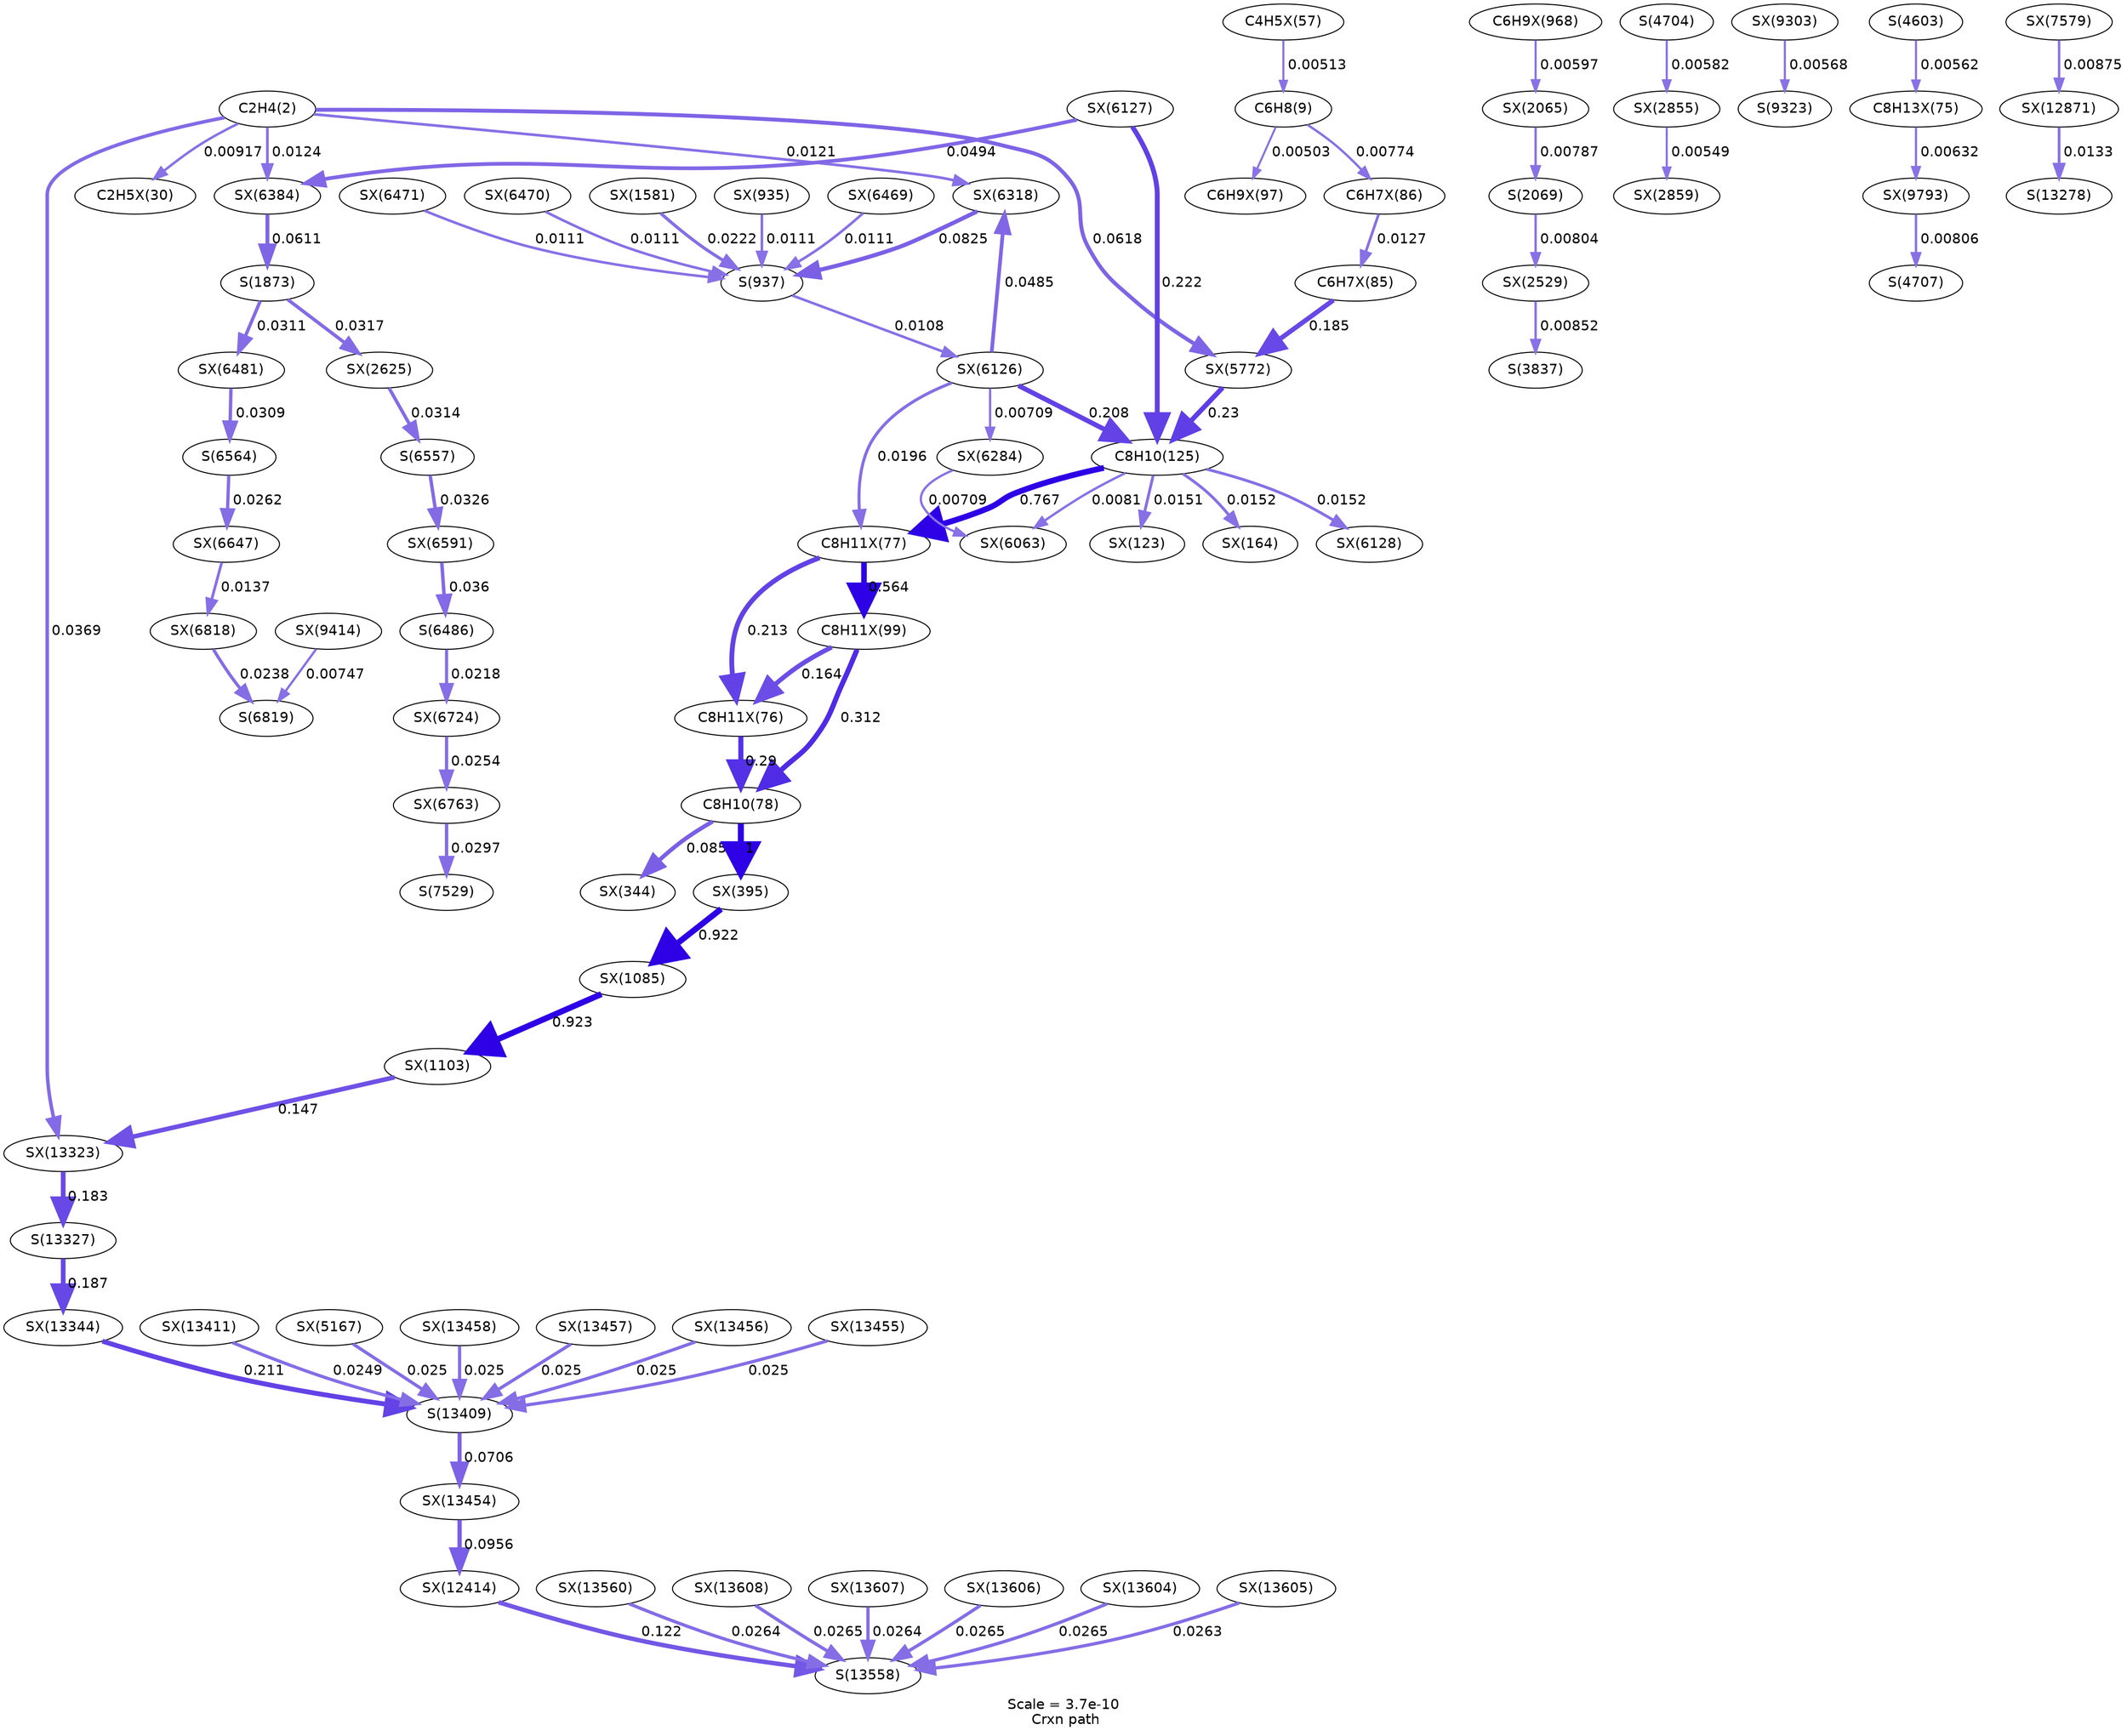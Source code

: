 digraph reaction_paths {
center=1;
s5 -> s67[fontname="Helvetica", style="setlinewidth(2.46)", arrowsize=1.23, color="0.7, 0.509, 0.9"
, label=" 0.00917"];
s5 -> s199[fontname="Helvetica", style="setlinewidth(3.9)", arrowsize=1.95, color="0.7, 0.562, 0.9"
, label=" 0.0618"];
s5 -> s206[fontname="Helvetica", style="setlinewidth(2.67)", arrowsize=1.33, color="0.7, 0.512, 0.9"
, label=" 0.0121"];
s5 -> s208[fontname="Helvetica", style="setlinewidth(2.68)", arrowsize=1.34, color="0.7, 0.512, 0.9"
, label=" 0.0124"];
s5 -> s273[fontname="Helvetica", style="setlinewidth(3.51)", arrowsize=1.75, color="0.7, 0.537, 0.9"
, label=" 0.0369"];
s80 -> s9[fontname="Helvetica", style="setlinewidth(2.02)", arrowsize=1.01, color="0.7, 0.505, 0.9"
, label=" 0.00513"];
s9 -> s90[fontname="Helvetica", style="setlinewidth(2.33)", arrowsize=1.16, color="0.7, 0.508, 0.9"
, label=" 0.00774"];
s9 -> s91[fontname="Helvetica", style="setlinewidth(2)", arrowsize=1, color="0.7, 0.505, 0.9"
, label=" 0.00503"];
s90 -> s89[fontname="Helvetica", style="setlinewidth(2.7)", arrowsize=1.35, color="0.7, 0.513, 0.9"
, label=" 0.0127"];
s92 -> s11[fontname="Helvetica", style="setlinewidth(5.12)", arrowsize=2.56, color="0.7, 0.812, 0.9"
, label=" 0.312"];
s86 -> s11[fontname="Helvetica", style="setlinewidth(5.07)", arrowsize=2.53, color="0.7, 0.79, 0.9"
, label=" 0.29"];
s11 -> s109[fontname="Helvetica", style="setlinewidth(4.14)", arrowsize=2.07, color="0.7, 0.586, 0.9"
, label=" 0.0856"];
s11 -> s110[fontname="Helvetica", style="setlinewidth(6)", arrowsize=3, color="0.7, 1.5, 0.9"
, label=" 1"];
s92 -> s86[fontname="Helvetica", style="setlinewidth(4.64)", arrowsize=2.32, color="0.7, 0.664, 0.9"
, label=" 0.164"];
s87 -> s92[fontname="Helvetica", style="setlinewidth(5.57)", arrowsize=2.78, color="0.7, 1.06, 0.9"
, label=" 0.564"];
s87 -> s86[fontname="Helvetica", style="setlinewidth(4.83)", arrowsize=2.42, color="0.7, 0.713, 0.9"
, label=" 0.213"];
s110 -> s133[fontname="Helvetica", style="setlinewidth(5.94)", arrowsize=2.97, color="0.7, 1.42, 0.9"
, label=" 0.922"];
s133 -> s134[fontname="Helvetica", style="setlinewidth(5.94)", arrowsize=2.97, color="0.7, 1.42, 0.9"
, label=" 0.923"];
s130 -> s156[fontname="Helvetica", style="setlinewidth(2.13)", arrowsize=1.07, color="0.7, 0.506, 0.9"
, label=" 0.00597"];
s156 -> s29[fontname="Helvetica", style="setlinewidth(2.34)", arrowsize=1.17, color="0.7, 0.508, 0.9"
, label=" 0.00787"];
s29 -> s161[fontname="Helvetica", style="setlinewidth(2.36)", arrowsize=1.18, color="0.7, 0.508, 0.9"
, label=" 0.00804"];
s161 -> s37[fontname="Helvetica", style="setlinewidth(2.4)", arrowsize=1.2, color="0.7, 0.509, 0.9"
, label=" 0.00852"];
s89 -> s199[fontname="Helvetica", style="setlinewidth(4.73)", arrowsize=2.36, color="0.7, 0.685, 0.9"
, label=" 0.185"];
s199 -> s14[fontname="Helvetica", style="setlinewidth(4.89)", arrowsize=2.45, color="0.7, 0.73, 0.9"
, label=" 0.23"];
s14 -> s94[fontname="Helvetica", style="setlinewidth(2.84)", arrowsize=1.42, color="0.7, 0.515, 0.9"
, label=" 0.0151"];
s14 -> s103[fontname="Helvetica", style="setlinewidth(2.84)", arrowsize=1.42, color="0.7, 0.515, 0.9"
, label=" 0.0152"];
s14 -> s200[fontname="Helvetica", style="setlinewidth(2.36)", arrowsize=1.18, color="0.7, 0.508, 0.9"
, label=" 0.0081"];
s201 -> s14[fontname="Helvetica", style="setlinewidth(4.81)", arrowsize=2.41, color="0.7, 0.708, 0.9"
, label=" 0.208"];
s14 -> s203[fontname="Helvetica", style="setlinewidth(2.84)", arrowsize=1.42, color="0.7, 0.515, 0.9"
, label=" 0.0152"];
s202 -> s14[fontname="Helvetica", style="setlinewidth(4.86)", arrowsize=2.43, color="0.7, 0.722, 0.9"
, label=" 0.222"];
s14 -> s87[fontname="Helvetica", style="setlinewidth(5.8)", arrowsize=2.9, color="0.7, 1.27, 0.9"
, label=" 0.767"];
s204 -> s200[fontname="Helvetica", style="setlinewidth(2.26)", arrowsize=1.13, color="0.7, 0.507, 0.9"
, label=" 0.00709"];
s201 -> s204[fontname="Helvetica", style="setlinewidth(2.26)", arrowsize=1.13, color="0.7, 0.507, 0.9"
, label=" 0.00709"];
s201 -> s87[fontname="Helvetica", style="setlinewidth(3.03)", arrowsize=1.52, color="0.7, 0.52, 0.9"
, label=" 0.0196"];
s201 -> s206[fontname="Helvetica", style="setlinewidth(3.72)", arrowsize=1.86, color="0.7, 0.549, 0.9"
, label=" 0.0485"];
s26 -> s201[fontname="Helvetica", style="setlinewidth(2.58)", arrowsize=1.29, color="0.7, 0.511, 0.9"
, label=" 0.0108"];
s202 -> s208[fontname="Helvetica", style="setlinewidth(3.73)", arrowsize=1.86, color="0.7, 0.549, 0.9"
, label=" 0.0494"];
s206 -> s26[fontname="Helvetica", style="setlinewidth(4.12)", arrowsize=2.06, color="0.7, 0.582, 0.9"
, label=" 0.0825"];
s148 -> s26[fontname="Helvetica", style="setlinewidth(3.13)", arrowsize=1.56, color="0.7, 0.522, 0.9"
, label=" 0.0222"];
s129 -> s26[fontname="Helvetica", style="setlinewidth(2.6)", arrowsize=1.3, color="0.7, 0.511, 0.9"
, label=" 0.0111"];
s209 -> s26[fontname="Helvetica", style="setlinewidth(2.6)", arrowsize=1.3, color="0.7, 0.511, 0.9"
, label=" 0.0111"];
s211 -> s26[fontname="Helvetica", style="setlinewidth(2.6)", arrowsize=1.3, color="0.7, 0.511, 0.9"
, label=" 0.0111"];
s210 -> s26[fontname="Helvetica", style="setlinewidth(2.6)", arrowsize=1.3, color="0.7, 0.511, 0.9"
, label=" 0.0111"];
s208 -> s28[fontname="Helvetica", style="setlinewidth(3.89)", arrowsize=1.95, color="0.7, 0.561, 0.9"
, label=" 0.0611"];
s28 -> s163[fontname="Helvetica", style="setlinewidth(3.39)", arrowsize=1.7, color="0.7, 0.532, 0.9"
, label=" 0.0317"];
s28 -> s212[fontname="Helvetica", style="setlinewidth(3.38)", arrowsize=1.69, color="0.7, 0.531, 0.9"
, label=" 0.0311"];
s163 -> s47[fontname="Helvetica", style="setlinewidth(3.39)", arrowsize=1.69, color="0.7, 0.531, 0.9"
, label=" 0.0314"];
s47 -> s214[fontname="Helvetica", style="setlinewidth(3.42)", arrowsize=1.71, color="0.7, 0.533, 0.9"
, label=" 0.0326"];
s212 -> s48[fontname="Helvetica", style="setlinewidth(3.38)", arrowsize=1.69, color="0.7, 0.531, 0.9"
, label=" 0.0309"];
s48 -> s220[fontname="Helvetica", style="setlinewidth(3.25)", arrowsize=1.63, color="0.7, 0.526, 0.9"
, label=" 0.0262"];
s214 -> s45[fontname="Helvetica", style="setlinewidth(3.49)", arrowsize=1.75, color="0.7, 0.536, 0.9"
, label=" 0.036"];
s45 -> s225[fontname="Helvetica", style="setlinewidth(3.11)", arrowsize=1.56, color="0.7, 0.522, 0.9"
, label=" 0.0218"];
s225 -> s228[fontname="Helvetica", style="setlinewidth(3.23)", arrowsize=1.61, color="0.7, 0.525, 0.9"
, label=" 0.0254"];
s220 -> s234[fontname="Helvetica", style="setlinewidth(2.76)", arrowsize=1.38, color="0.7, 0.514, 0.9"
, label=" 0.0137"];
s40 -> s166[fontname="Helvetica", style="setlinewidth(2.11)", arrowsize=1.06, color="0.7, 0.506, 0.9"
, label=" 0.00582"];
s228 -> s51[fontname="Helvetica", style="setlinewidth(3.35)", arrowsize=1.67, color="0.7, 0.53, 0.9"
, label=" 0.0297"];
s166 -> s169[fontname="Helvetica", style="setlinewidth(2.07)", arrowsize=1.04, color="0.7, 0.505, 0.9"
, label=" 0.00549"];
s245 -> s55[fontname="Helvetica", style="setlinewidth(2.1)", arrowsize=1.05, color="0.7, 0.506, 0.9"
, label=" 0.00568"];
s234 -> s50[fontname="Helvetica", style="setlinewidth(3.18)", arrowsize=1.59, color="0.7, 0.524, 0.9"
, label=" 0.0238"];
s250 -> s50[fontname="Helvetica", style="setlinewidth(2.3)", arrowsize=1.15, color="0.7, 0.507, 0.9"
, label=" 0.00747"];
s257 -> s41[fontname="Helvetica", style="setlinewidth(2.36)", arrowsize=1.18, color="0.7, 0.508, 0.9"
, label=" 0.00806"];
s85 -> s257[fontname="Helvetica", style="setlinewidth(2.18)", arrowsize=1.09, color="0.7, 0.506, 0.9"
, label=" 0.00632"];
s238 -> s267[fontname="Helvetica", style="setlinewidth(2.42)", arrowsize=1.21, color="0.7, 0.509, 0.9"
, label=" 0.00875"];
s267 -> s59[fontname="Helvetica", style="setlinewidth(2.74)", arrowsize=1.37, color="0.7, 0.513, 0.9"
, label=" 0.0133"];
s134 -> s273[fontname="Helvetica", style="setlinewidth(4.55)", arrowsize=2.28, color="0.7, 0.647, 0.9"
, label=" 0.147"];
s273 -> s60[fontname="Helvetica", style="setlinewidth(4.72)", arrowsize=2.36, color="0.7, 0.683, 0.9"
, label=" 0.183"];
s60 -> s274[fontname="Helvetica", style="setlinewidth(4.73)", arrowsize=2.37, color="0.7, 0.687, 0.9"
, label=" 0.187"];
s274 -> s61[fontname="Helvetica", style="setlinewidth(4.83)", arrowsize=2.41, color="0.7, 0.711, 0.9"
, label=" 0.211"];
s275 -> s61[fontname="Helvetica", style="setlinewidth(3.21)", arrowsize=1.61, color="0.7, 0.525, 0.9"
, label=" 0.0249"];
s198 -> s61[fontname="Helvetica", style="setlinewidth(3.22)", arrowsize=1.61, color="0.7, 0.525, 0.9"
, label=" 0.025"];
s61 -> s276[fontname="Helvetica", style="setlinewidth(4)", arrowsize=2, color="0.7, 0.571, 0.9"
, label=" 0.0706"];
s280 -> s61[fontname="Helvetica", style="setlinewidth(3.22)", arrowsize=1.61, color="0.7, 0.525, 0.9"
, label=" 0.025"];
s279 -> s61[fontname="Helvetica", style="setlinewidth(3.21)", arrowsize=1.61, color="0.7, 0.525, 0.9"
, label=" 0.025"];
s278 -> s61[fontname="Helvetica", style="setlinewidth(3.22)", arrowsize=1.61, color="0.7, 0.525, 0.9"
, label=" 0.025"];
s277 -> s61[fontname="Helvetica", style="setlinewidth(3.22)", arrowsize=1.61, color="0.7, 0.525, 0.9"
, label=" 0.025"];
s276 -> s264[fontname="Helvetica", style="setlinewidth(4.23)", arrowsize=2.11, color="0.7, 0.596, 0.9"
, label=" 0.0956"];
s264 -> s62[fontname="Helvetica", style="setlinewidth(4.41)", arrowsize=2.21, color="0.7, 0.622, 0.9"
, label=" 0.122"];
s284 -> s62[fontname="Helvetica", style="setlinewidth(3.26)", arrowsize=1.63, color="0.7, 0.526, 0.9"
, label=" 0.0264"];
s289 -> s62[fontname="Helvetica", style="setlinewidth(3.26)", arrowsize=1.63, color="0.7, 0.526, 0.9"
, label=" 0.0265"];
s288 -> s62[fontname="Helvetica", style="setlinewidth(3.26)", arrowsize=1.63, color="0.7, 0.526, 0.9"
, label=" 0.0264"];
s287 -> s62[fontname="Helvetica", style="setlinewidth(3.26)", arrowsize=1.63, color="0.7, 0.526, 0.9"
, label=" 0.0265"];
s285 -> s62[fontname="Helvetica", style="setlinewidth(3.26)", arrowsize=1.63, color="0.7, 0.526, 0.9"
, label=" 0.0265"];
s286 -> s62[fontname="Helvetica", style="setlinewidth(3.25)", arrowsize=1.63, color="0.7, 0.526, 0.9"
, label=" 0.0263"];
s39 -> s85[fontname="Helvetica", style="setlinewidth(2.09)", arrowsize=1.04, color="0.7, 0.506, 0.9"
, label=" 0.00562"];
s5 [ fontname="Helvetica", label="C2H4(2)"];
s9 [ fontname="Helvetica", label="C6H8(9)"];
s11 [ fontname="Helvetica", label="C8H10(78)"];
s14 [ fontname="Helvetica", label="C8H10(125)"];
s26 [ fontname="Helvetica", label="S(937)"];
s28 [ fontname="Helvetica", label="S(1873)"];
s29 [ fontname="Helvetica", label="S(2069)"];
s37 [ fontname="Helvetica", label="S(3837)"];
s39 [ fontname="Helvetica", label="S(4603)"];
s40 [ fontname="Helvetica", label="S(4704)"];
s41 [ fontname="Helvetica", label="S(4707)"];
s45 [ fontname="Helvetica", label="S(6486)"];
s47 [ fontname="Helvetica", label="S(6557)"];
s48 [ fontname="Helvetica", label="S(6564)"];
s50 [ fontname="Helvetica", label="S(6819)"];
s51 [ fontname="Helvetica", label="S(7529)"];
s55 [ fontname="Helvetica", label="S(9323)"];
s59 [ fontname="Helvetica", label="S(13278)"];
s60 [ fontname="Helvetica", label="S(13327)"];
s61 [ fontname="Helvetica", label="S(13409)"];
s62 [ fontname="Helvetica", label="S(13558)"];
s67 [ fontname="Helvetica", label="C2H5X(30)"];
s80 [ fontname="Helvetica", label="C4H5X(57)"];
s85 [ fontname="Helvetica", label="C8H13X(75)"];
s86 [ fontname="Helvetica", label="C8H11X(76)"];
s87 [ fontname="Helvetica", label="C8H11X(77)"];
s89 [ fontname="Helvetica", label="C6H7X(85)"];
s90 [ fontname="Helvetica", label="C6H7X(86)"];
s91 [ fontname="Helvetica", label="C6H9X(97)"];
s92 [ fontname="Helvetica", label="C8H11X(99)"];
s94 [ fontname="Helvetica", label="SX(123)"];
s103 [ fontname="Helvetica", label="SX(164)"];
s109 [ fontname="Helvetica", label="SX(344)"];
s110 [ fontname="Helvetica", label="SX(395)"];
s129 [ fontname="Helvetica", label="SX(935)"];
s130 [ fontname="Helvetica", label="C6H9X(968)"];
s133 [ fontname="Helvetica", label="SX(1085)"];
s134 [ fontname="Helvetica", label="SX(1103)"];
s148 [ fontname="Helvetica", label="SX(1581)"];
s156 [ fontname="Helvetica", label="SX(2065)"];
s161 [ fontname="Helvetica", label="SX(2529)"];
s163 [ fontname="Helvetica", label="SX(2625)"];
s166 [ fontname="Helvetica", label="SX(2855)"];
s169 [ fontname="Helvetica", label="SX(2859)"];
s198 [ fontname="Helvetica", label="SX(5167)"];
s199 [ fontname="Helvetica", label="SX(5772)"];
s200 [ fontname="Helvetica", label="SX(6063)"];
s201 [ fontname="Helvetica", label="SX(6126)"];
s202 [ fontname="Helvetica", label="SX(6127)"];
s203 [ fontname="Helvetica", label="SX(6128)"];
s204 [ fontname="Helvetica", label="SX(6284)"];
s206 [ fontname="Helvetica", label="SX(6318)"];
s208 [ fontname="Helvetica", label="SX(6384)"];
s209 [ fontname="Helvetica", label="SX(6469)"];
s210 [ fontname="Helvetica", label="SX(6470)"];
s211 [ fontname="Helvetica", label="SX(6471)"];
s212 [ fontname="Helvetica", label="SX(6481)"];
s214 [ fontname="Helvetica", label="SX(6591)"];
s220 [ fontname="Helvetica", label="SX(6647)"];
s225 [ fontname="Helvetica", label="SX(6724)"];
s228 [ fontname="Helvetica", label="SX(6763)"];
s234 [ fontname="Helvetica", label="SX(6818)"];
s238 [ fontname="Helvetica", label="SX(7579)"];
s245 [ fontname="Helvetica", label="SX(9303)"];
s250 [ fontname="Helvetica", label="SX(9414)"];
s257 [ fontname="Helvetica", label="SX(9793)"];
s264 [ fontname="Helvetica", label="SX(12414)"];
s267 [ fontname="Helvetica", label="SX(12871)"];
s273 [ fontname="Helvetica", label="SX(13323)"];
s274 [ fontname="Helvetica", label="SX(13344)"];
s275 [ fontname="Helvetica", label="SX(13411)"];
s276 [ fontname="Helvetica", label="SX(13454)"];
s277 [ fontname="Helvetica", label="SX(13455)"];
s278 [ fontname="Helvetica", label="SX(13456)"];
s279 [ fontname="Helvetica", label="SX(13457)"];
s280 [ fontname="Helvetica", label="SX(13458)"];
s284 [ fontname="Helvetica", label="SX(13560)"];
s285 [ fontname="Helvetica", label="SX(13604)"];
s286 [ fontname="Helvetica", label="SX(13605)"];
s287 [ fontname="Helvetica", label="SX(13606)"];
s288 [ fontname="Helvetica", label="SX(13607)"];
s289 [ fontname="Helvetica", label="SX(13608)"];
 label = "Scale = 3.7e-10\l Crxn path";
 fontname = "Helvetica";
}
